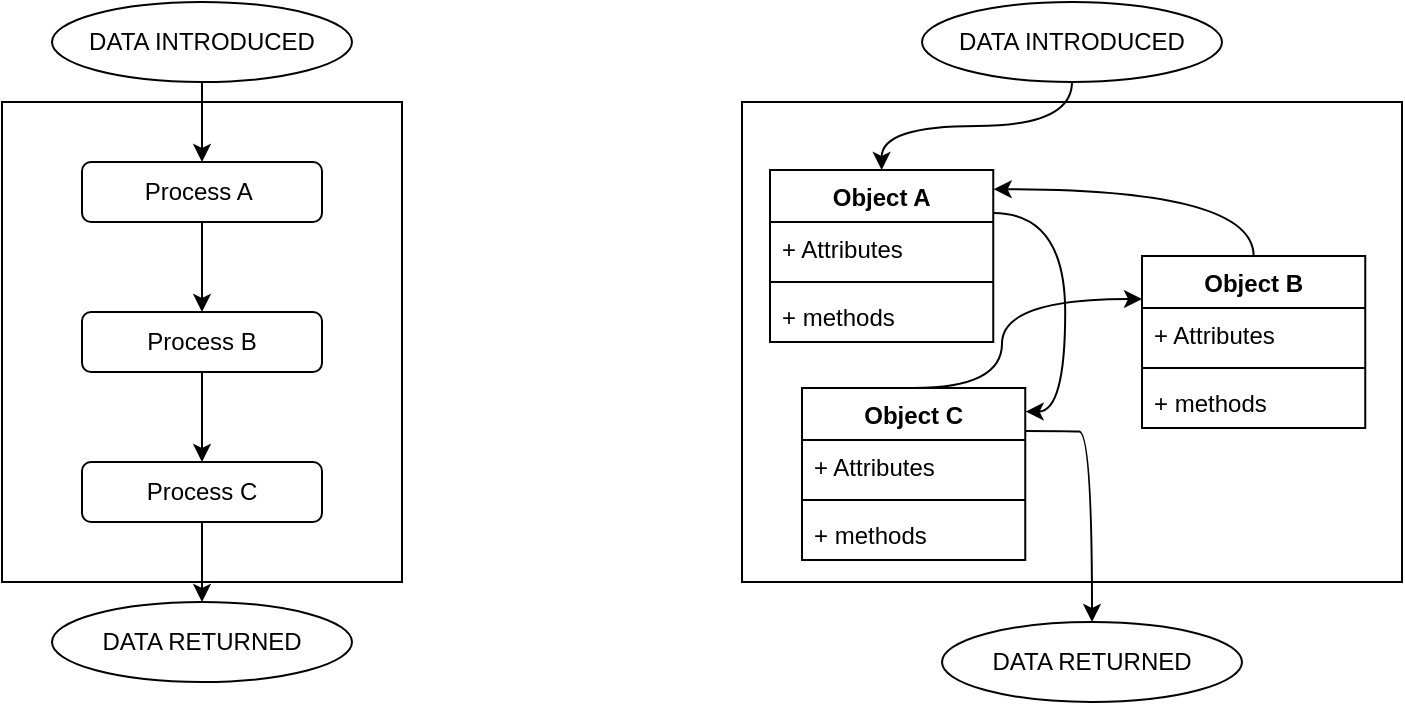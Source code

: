 <mxfile version="15.7.3" type="device" pages="2"><diagram id="onvZcpvjz40lMkImoFCI" name="Página-1"><mxGraphModel dx="743" dy="488" grid="1" gridSize="10" guides="1" tooltips="1" connect="1" arrows="1" fold="1" page="1" pageScale="1" pageWidth="827" pageHeight="1169" math="0" shadow="0"><root><mxCell id="0"/><mxCell id="1" parent="0"/><mxCell id="ocpmjXw-6auULOcS4oS3-11" value="" style="group" vertex="1" connectable="0" parent="1"><mxGeometry x="30" y="80" width="200" height="340" as="geometry"/></mxCell><mxCell id="ocpmjXw-6auULOcS4oS3-1" value="" style="rounded=0;whiteSpace=wrap;html=1;" vertex="1" parent="ocpmjXw-6auULOcS4oS3-11"><mxGeometry y="50" width="200" height="240" as="geometry"/></mxCell><mxCell id="ocpmjXw-6auULOcS4oS3-2" value="Process B" style="rounded=1;whiteSpace=wrap;html=1;" vertex="1" parent="ocpmjXw-6auULOcS4oS3-11"><mxGeometry x="40" y="155" width="120" height="30" as="geometry"/></mxCell><mxCell id="ocpmjXw-6auULOcS4oS3-5" style="edgeStyle=orthogonalEdgeStyle;rounded=0;orthogonalLoop=1;jettySize=auto;html=1;" edge="1" parent="ocpmjXw-6auULOcS4oS3-11" source="ocpmjXw-6auULOcS4oS3-3" target="ocpmjXw-6auULOcS4oS3-2"><mxGeometry relative="1" as="geometry"/></mxCell><mxCell id="ocpmjXw-6auULOcS4oS3-3" value="Process A&amp;nbsp;" style="rounded=1;whiteSpace=wrap;html=1;" vertex="1" parent="ocpmjXw-6auULOcS4oS3-11"><mxGeometry x="40" y="80" width="120" height="30" as="geometry"/></mxCell><mxCell id="ocpmjXw-6auULOcS4oS3-4" value="Process C" style="rounded=1;whiteSpace=wrap;html=1;" vertex="1" parent="ocpmjXw-6auULOcS4oS3-11"><mxGeometry x="40" y="230" width="120" height="30" as="geometry"/></mxCell><mxCell id="ocpmjXw-6auULOcS4oS3-6" style="edgeStyle=orthogonalEdgeStyle;rounded=0;orthogonalLoop=1;jettySize=auto;html=1;entryX=0.5;entryY=0;entryDx=0;entryDy=0;" edge="1" parent="ocpmjXw-6auULOcS4oS3-11" source="ocpmjXw-6auULOcS4oS3-2" target="ocpmjXw-6auULOcS4oS3-4"><mxGeometry relative="1" as="geometry"/></mxCell><mxCell id="ocpmjXw-6auULOcS4oS3-8" style="edgeStyle=orthogonalEdgeStyle;rounded=0;orthogonalLoop=1;jettySize=auto;html=1;entryX=0.5;entryY=0;entryDx=0;entryDy=0;" edge="1" parent="ocpmjXw-6auULOcS4oS3-11" source="ocpmjXw-6auULOcS4oS3-7" target="ocpmjXw-6auULOcS4oS3-3"><mxGeometry relative="1" as="geometry"/></mxCell><mxCell id="ocpmjXw-6auULOcS4oS3-7" value="DATA INTRODUCED" style="ellipse;whiteSpace=wrap;html=1;" vertex="1" parent="ocpmjXw-6auULOcS4oS3-11"><mxGeometry x="25" width="150" height="40" as="geometry"/></mxCell><mxCell id="ocpmjXw-6auULOcS4oS3-9" value="DATA RETURNED" style="ellipse;whiteSpace=wrap;html=1;" vertex="1" parent="ocpmjXw-6auULOcS4oS3-11"><mxGeometry x="25" y="300" width="150" height="40" as="geometry"/></mxCell><mxCell id="ocpmjXw-6auULOcS4oS3-10" style="edgeStyle=orthogonalEdgeStyle;rounded=0;orthogonalLoop=1;jettySize=auto;html=1;entryX=0.5;entryY=0;entryDx=0;entryDy=0;" edge="1" parent="ocpmjXw-6auULOcS4oS3-11" source="ocpmjXw-6auULOcS4oS3-4" target="ocpmjXw-6auULOcS4oS3-9"><mxGeometry relative="1" as="geometry"/></mxCell><mxCell id="ocpmjXw-6auULOcS4oS3-12" value="" style="rounded=0;whiteSpace=wrap;html=1;" vertex="1" parent="1"><mxGeometry x="400" y="130" width="330" height="240" as="geometry"/></mxCell><mxCell id="ocpmjXw-6auULOcS4oS3-39" style="edgeStyle=orthogonalEdgeStyle;curved=1;rounded=0;orthogonalLoop=1;jettySize=auto;html=1;exitX=1;exitY=0.25;exitDx=0;exitDy=0;entryX=1.002;entryY=0.137;entryDx=0;entryDy=0;entryPerimeter=0;" edge="1" parent="1" source="ocpmjXw-6auULOcS4oS3-13" target="ocpmjXw-6auULOcS4oS3-21"><mxGeometry relative="1" as="geometry"/></mxCell><mxCell id="ocpmjXw-6auULOcS4oS3-13" value="Object A" style="swimlane;fontStyle=1;align=center;verticalAlign=top;childLayout=stackLayout;horizontal=1;startSize=26;horizontalStack=0;resizeParent=1;resizeParentMax=0;resizeLast=0;collapsible=1;marginBottom=0;" vertex="1" parent="1"><mxGeometry x="414" y="164" width="111.63" height="86" as="geometry"/></mxCell><mxCell id="ocpmjXw-6auULOcS4oS3-14" value="+ Attributes" style="text;strokeColor=none;fillColor=none;align=left;verticalAlign=top;spacingLeft=4;spacingRight=4;overflow=hidden;rotatable=0;points=[[0,0.5],[1,0.5]];portConstraint=eastwest;" vertex="1" parent="ocpmjXw-6auULOcS4oS3-13"><mxGeometry y="26" width="111.63" height="26" as="geometry"/></mxCell><mxCell id="ocpmjXw-6auULOcS4oS3-15" value="" style="line;strokeWidth=1;fillColor=none;align=left;verticalAlign=middle;spacingTop=-1;spacingLeft=3;spacingRight=3;rotatable=0;labelPosition=right;points=[];portConstraint=eastwest;" vertex="1" parent="ocpmjXw-6auULOcS4oS3-13"><mxGeometry y="52" width="111.63" height="8" as="geometry"/></mxCell><mxCell id="ocpmjXw-6auULOcS4oS3-16" value="+ methods" style="text;strokeColor=none;fillColor=none;align=left;verticalAlign=top;spacingLeft=4;spacingRight=4;overflow=hidden;rotatable=0;points=[[0,0.5],[1,0.5]];portConstraint=eastwest;" vertex="1" parent="ocpmjXw-6auULOcS4oS3-13"><mxGeometry y="60" width="111.63" height="26" as="geometry"/></mxCell><mxCell id="ocpmjXw-6auULOcS4oS3-38" style="edgeStyle=orthogonalEdgeStyle;curved=1;rounded=0;orthogonalLoop=1;jettySize=auto;html=1;exitX=0.5;exitY=0;exitDx=0;exitDy=0;entryX=1.002;entryY=0.112;entryDx=0;entryDy=0;entryPerimeter=0;" edge="1" parent="1" source="ocpmjXw-6auULOcS4oS3-17" target="ocpmjXw-6auULOcS4oS3-13"><mxGeometry relative="1" as="geometry"/></mxCell><mxCell id="ocpmjXw-6auULOcS4oS3-17" value="Object B" style="swimlane;fontStyle=1;align=center;verticalAlign=top;childLayout=stackLayout;horizontal=1;startSize=26;horizontalStack=0;resizeParent=1;resizeParentMax=0;resizeLast=0;collapsible=1;marginBottom=0;" vertex="1" parent="1"><mxGeometry x="600" y="207" width="111.63" height="86" as="geometry"/></mxCell><mxCell id="ocpmjXw-6auULOcS4oS3-18" value="+ Attributes" style="text;strokeColor=none;fillColor=none;align=left;verticalAlign=top;spacingLeft=4;spacingRight=4;overflow=hidden;rotatable=0;points=[[0,0.5],[1,0.5]];portConstraint=eastwest;" vertex="1" parent="ocpmjXw-6auULOcS4oS3-17"><mxGeometry y="26" width="111.63" height="26" as="geometry"/></mxCell><mxCell id="ocpmjXw-6auULOcS4oS3-19" value="" style="line;strokeWidth=1;fillColor=none;align=left;verticalAlign=middle;spacingTop=-1;spacingLeft=3;spacingRight=3;rotatable=0;labelPosition=right;points=[];portConstraint=eastwest;" vertex="1" parent="ocpmjXw-6auULOcS4oS3-17"><mxGeometry y="52" width="111.63" height="8" as="geometry"/></mxCell><mxCell id="ocpmjXw-6auULOcS4oS3-20" value="+ methods" style="text;strokeColor=none;fillColor=none;align=left;verticalAlign=top;spacingLeft=4;spacingRight=4;overflow=hidden;rotatable=0;points=[[0,0.5],[1,0.5]];portConstraint=eastwest;" vertex="1" parent="ocpmjXw-6auULOcS4oS3-17"><mxGeometry y="60" width="111.63" height="26" as="geometry"/></mxCell><mxCell id="ocpmjXw-6auULOcS4oS3-32" style="edgeStyle=orthogonalEdgeStyle;curved=1;rounded=0;orthogonalLoop=1;jettySize=auto;html=1;exitX=0.5;exitY=0;exitDx=0;exitDy=0;entryX=0;entryY=0.25;entryDx=0;entryDy=0;" edge="1" parent="1" source="ocpmjXw-6auULOcS4oS3-21" target="ocpmjXw-6auULOcS4oS3-17"><mxGeometry relative="1" as="geometry"><Array as="points"><mxPoint x="530" y="273"/><mxPoint x="530" y="229"/></Array></mxGeometry></mxCell><mxCell id="ocpmjXw-6auULOcS4oS3-37" style="edgeStyle=orthogonalEdgeStyle;curved=1;rounded=0;orthogonalLoop=1;jettySize=auto;html=1;exitX=1;exitY=0.25;exitDx=0;exitDy=0;entryX=0.5;entryY=0;entryDx=0;entryDy=0;" edge="1" parent="1" source="ocpmjXw-6auULOcS4oS3-21" target="ocpmjXw-6auULOcS4oS3-27"><mxGeometry relative="1" as="geometry"><Array as="points"><mxPoint x="562" y="295"/><mxPoint x="575" y="295"/></Array></mxGeometry></mxCell><mxCell id="ocpmjXw-6auULOcS4oS3-21" value="Object C" style="swimlane;fontStyle=1;align=center;verticalAlign=top;childLayout=stackLayout;horizontal=1;startSize=26;horizontalStack=0;resizeParent=1;resizeParentMax=0;resizeLast=0;collapsible=1;marginBottom=0;" vertex="1" parent="1"><mxGeometry x="430" y="273" width="111.63" height="86" as="geometry"/></mxCell><mxCell id="ocpmjXw-6auULOcS4oS3-22" value="+ Attributes" style="text;strokeColor=none;fillColor=none;align=left;verticalAlign=top;spacingLeft=4;spacingRight=4;overflow=hidden;rotatable=0;points=[[0,0.5],[1,0.5]];portConstraint=eastwest;" vertex="1" parent="ocpmjXw-6auULOcS4oS3-21"><mxGeometry y="26" width="111.63" height="26" as="geometry"/></mxCell><mxCell id="ocpmjXw-6auULOcS4oS3-23" value="" style="line;strokeWidth=1;fillColor=none;align=left;verticalAlign=middle;spacingTop=-1;spacingLeft=3;spacingRight=3;rotatable=0;labelPosition=right;points=[];portConstraint=eastwest;" vertex="1" parent="ocpmjXw-6auULOcS4oS3-21"><mxGeometry y="52" width="111.63" height="8" as="geometry"/></mxCell><mxCell id="ocpmjXw-6auULOcS4oS3-24" value="+ methods" style="text;strokeColor=none;fillColor=none;align=left;verticalAlign=top;spacingLeft=4;spacingRight=4;overflow=hidden;rotatable=0;points=[[0,0.5],[1,0.5]];portConstraint=eastwest;" vertex="1" parent="ocpmjXw-6auULOcS4oS3-21"><mxGeometry y="60" width="111.63" height="26" as="geometry"/></mxCell><mxCell id="ocpmjXw-6auULOcS4oS3-31" style="edgeStyle=orthogonalEdgeStyle;curved=1;rounded=0;orthogonalLoop=1;jettySize=auto;html=1;entryX=0.5;entryY=0;entryDx=0;entryDy=0;" edge="1" parent="1" source="ocpmjXw-6auULOcS4oS3-26" target="ocpmjXw-6auULOcS4oS3-13"><mxGeometry relative="1" as="geometry"/></mxCell><mxCell id="ocpmjXw-6auULOcS4oS3-26" value="DATA INTRODUCED" style="ellipse;whiteSpace=wrap;html=1;" vertex="1" parent="1"><mxGeometry x="490" y="80" width="150" height="40" as="geometry"/></mxCell><mxCell id="ocpmjXw-6auULOcS4oS3-27" value="DATA RETURNED" style="ellipse;whiteSpace=wrap;html=1;" vertex="1" parent="1"><mxGeometry x="500" y="390" width="150" height="40" as="geometry"/></mxCell></root></mxGraphModel></diagram><diagram id="ZKzOXXE_3Gjh2QhZJblH" name="Página-2"><mxGraphModel dx="892" dy="586" grid="1" gridSize="10" guides="1" tooltips="1" connect="1" arrows="1" fold="1" page="1" pageScale="1" pageWidth="827" pageHeight="1169" math="0" shadow="0"><root><mxCell id="hGtrnMvS1RIu_Liaye8l-0"/><mxCell id="hGtrnMvS1RIu_Liaye8l-1" parent="hGtrnMvS1RIu_Liaye8l-0"/></root></mxGraphModel></diagram></mxfile>